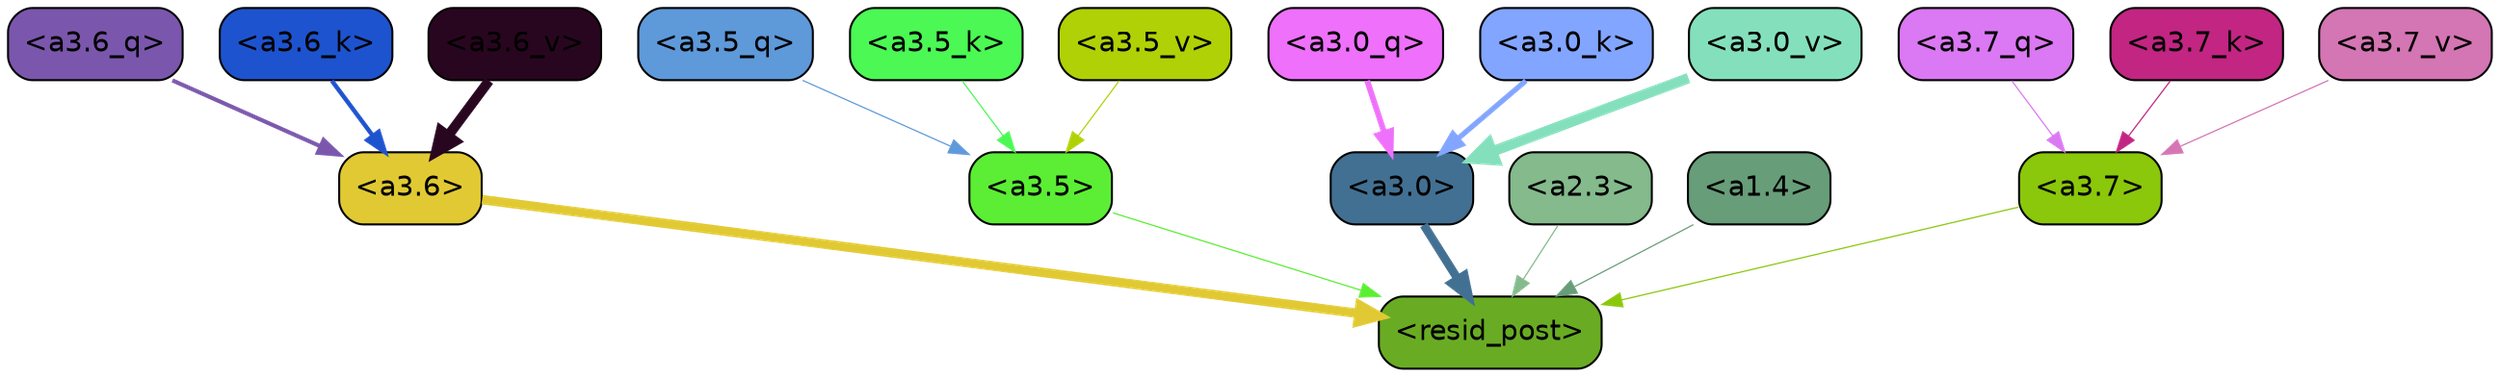 strict digraph "" {
	graph [bgcolor=transparent,
		layout=dot,
		overlap=false,
		splines=true
	];
	"<a3.7>"	[color=black,
		fillcolor="#8bc70a",
		fontname=Helvetica,
		shape=box,
		style="filled, rounded"];
	"<resid_post>"	[color=black,
		fillcolor="#69ac24",
		fontname=Helvetica,
		shape=box,
		style="filled, rounded"];
	"<a3.7>" -> "<resid_post>"	[color="#8bc70a",
		penwidth=0.6];
	"<a3.6>"	[color=black,
		fillcolor="#e1c933",
		fontname=Helvetica,
		shape=box,
		style="filled, rounded"];
	"<a3.6>" -> "<resid_post>"	[color="#e1c933",
		penwidth=4.670643210411072];
	"<a3.5>"	[color=black,
		fillcolor="#5bee34",
		fontname=Helvetica,
		shape=box,
		style="filled, rounded"];
	"<a3.5>" -> "<resid_post>"	[color="#5bee34",
		penwidth=0.6];
	"<a3.0>"	[color=black,
		fillcolor="#427092",
		fontname=Helvetica,
		shape=box,
		style="filled, rounded"];
	"<a3.0>" -> "<resid_post>"	[color="#427092",
		penwidth=4.246885180473328];
	"<a2.3>"	[color=black,
		fillcolor="#84ba8c",
		fontname=Helvetica,
		shape=box,
		style="filled, rounded"];
	"<a2.3>" -> "<resid_post>"	[color="#84ba8c",
		penwidth=0.6];
	"<a1.4>"	[color=black,
		fillcolor="#679d79",
		fontname=Helvetica,
		shape=box,
		style="filled, rounded"];
	"<a1.4>" -> "<resid_post>"	[color="#679d79",
		penwidth=0.6];
	"<a3.7_q>"	[color=black,
		fillcolor="#db78f3",
		fontname=Helvetica,
		shape=box,
		style="filled, rounded"];
	"<a3.7_q>" -> "<a3.7>"	[color="#db78f3",
		penwidth=0.6];
	"<a3.6_q>"	[color=black,
		fillcolor="#7a57ac",
		fontname=Helvetica,
		shape=box,
		style="filled, rounded"];
	"<a3.6_q>" -> "<a3.6>"	[color="#7a57ac",
		penwidth=2.03758105635643];
	"<a3.5_q>"	[color=black,
		fillcolor="#5e99da",
		fontname=Helvetica,
		shape=box,
		style="filled, rounded"];
	"<a3.5_q>" -> "<a3.5>"	[color="#5e99da",
		penwidth=0.6];
	"<a3.0_q>"	[color=black,
		fillcolor="#ee70fb",
		fontname=Helvetica,
		shape=box,
		style="filled, rounded"];
	"<a3.0_q>" -> "<a3.0>"	[color="#ee70fb",
		penwidth=2.8638100624084473];
	"<a3.7_k>"	[color=black,
		fillcolor="#c22582",
		fontname=Helvetica,
		shape=box,
		style="filled, rounded"];
	"<a3.7_k>" -> "<a3.7>"	[color="#c22582",
		penwidth=0.6];
	"<a3.6_k>"	[color=black,
		fillcolor="#1e53cf",
		fontname=Helvetica,
		shape=box,
		style="filled, rounded"];
	"<a3.6_k>" -> "<a3.6>"	[color="#1e53cf",
		penwidth=2.174198240041733];
	"<a3.5_k>"	[color=black,
		fillcolor="#4bf854",
		fontname=Helvetica,
		shape=box,
		style="filled, rounded"];
	"<a3.5_k>" -> "<a3.5>"	[color="#4bf854",
		penwidth=0.6];
	"<a3.0_k>"	[color=black,
		fillcolor="#82a5ff",
		fontname=Helvetica,
		shape=box,
		style="filled, rounded"];
	"<a3.0_k>" -> "<a3.0>"	[color="#82a5ff",
		penwidth=2.6274144649505615];
	"<a3.7_v>"	[color=black,
		fillcolor="#d475b4",
		fontname=Helvetica,
		shape=box,
		style="filled, rounded"];
	"<a3.7_v>" -> "<a3.7>"	[color="#d475b4",
		penwidth=0.6];
	"<a3.6_v>"	[color=black,
		fillcolor="#29061f",
		fontname=Helvetica,
		shape=box,
		style="filled, rounded"];
	"<a3.6_v>" -> "<a3.6>"	[color="#29061f",
		penwidth=5.002329230308533];
	"<a3.5_v>"	[color=black,
		fillcolor="#b0d105",
		fontname=Helvetica,
		shape=box,
		style="filled, rounded"];
	"<a3.5_v>" -> "<a3.5>"	[color="#b0d105",
		penwidth=0.6];
	"<a3.0_v>"	[color=black,
		fillcolor="#84e0bc",
		fontname=Helvetica,
		shape=box,
		style="filled, rounded"];
	"<a3.0_v>" -> "<a3.0>"	[color="#84e0bc",
		penwidth=5.188832879066467];
}
